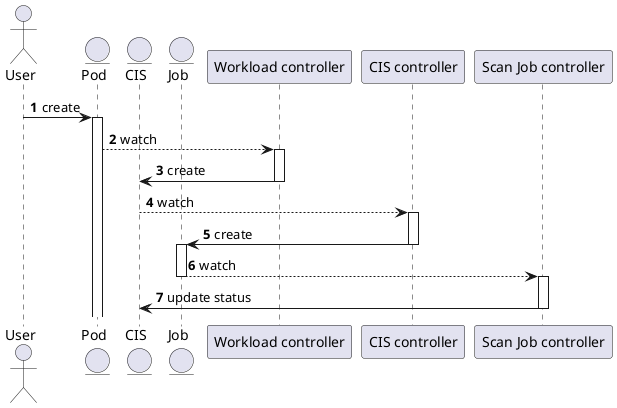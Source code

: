 @startuml
autonumber
actor       User       as user
entity      Pod      as pod
entity      CIS      as cis
entity      Job      as job
participant "Workload controller" as wc
participant "CIS controller" as cc
participant "Scan Job controller" as jc

user -> pod : create
activate pod 

pod --> wc : watch
activate wc
wc -> cis : create
deactivate wc

cis --> cc : watch
activate cc
cc -> job : create
deactivate cc
activate job

job --> jc : watch
deactivate job
activate jc
jc -> cis : update status
deactivate jc

@enduml
